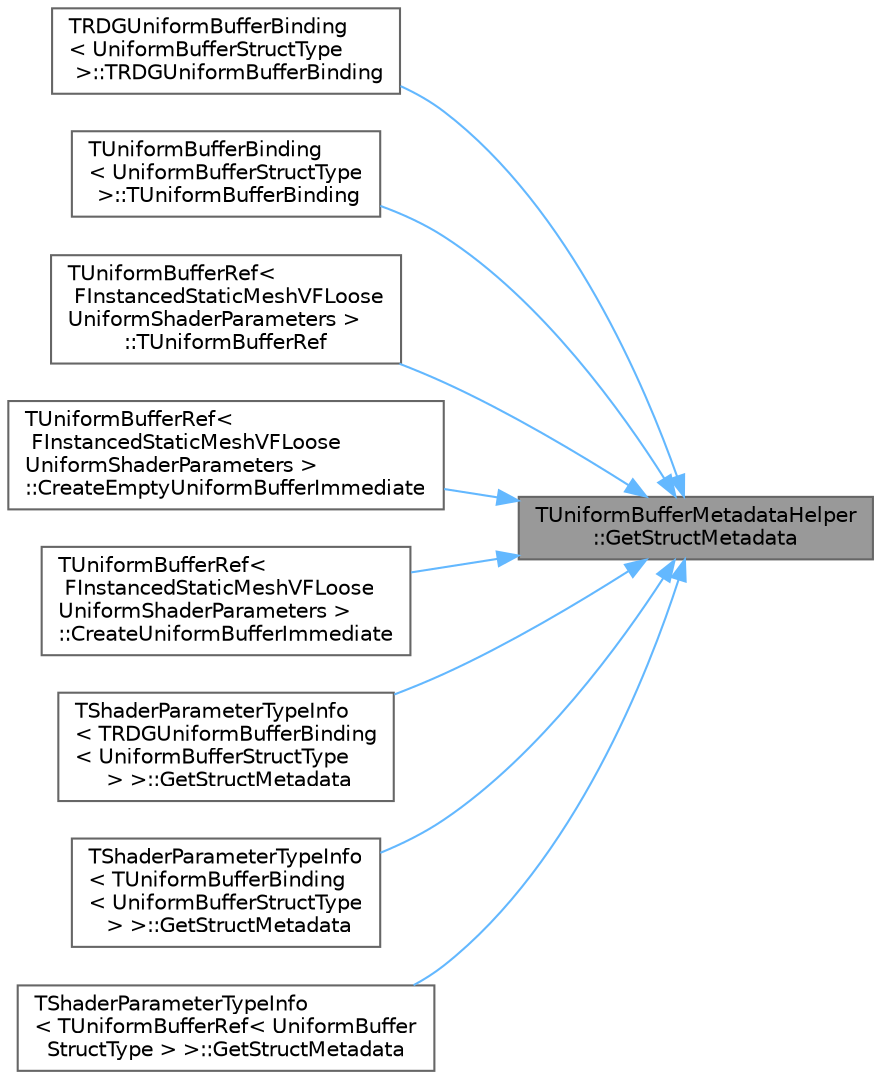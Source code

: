 digraph "TUniformBufferMetadataHelper::GetStructMetadata"
{
 // INTERACTIVE_SVG=YES
 // LATEX_PDF_SIZE
  bgcolor="transparent";
  edge [fontname=Helvetica,fontsize=10,labelfontname=Helvetica,labelfontsize=10];
  node [fontname=Helvetica,fontsize=10,shape=box,height=0.2,width=0.4];
  rankdir="RL";
  Node1 [id="Node000001",label="TUniformBufferMetadataHelper\l::GetStructMetadata",height=0.2,width=0.4,color="gray40", fillcolor="grey60", style="filled", fontcolor="black",tooltip=" "];
  Node1 -> Node2 [id="edge1_Node000001_Node000002",dir="back",color="steelblue1",style="solid",tooltip=" "];
  Node2 [id="Node000002",label="TRDGUniformBufferBinding\l\< UniformBufferStructType\l \>::TRDGUniformBufferBinding",height=0.2,width=0.4,color="grey40", fillcolor="white", style="filled",URL="$d6/deb/classTRDGUniformBufferBinding.html#a0b32d53926a6f1552fb4316ec99a8c66",tooltip=" "];
  Node1 -> Node3 [id="edge2_Node000001_Node000003",dir="back",color="steelblue1",style="solid",tooltip=" "];
  Node3 [id="Node000003",label="TUniformBufferBinding\l\< UniformBufferStructType\l \>::TUniformBufferBinding",height=0.2,width=0.4,color="grey40", fillcolor="white", style="filled",URL="$db/d95/classTUniformBufferBinding.html#abacbd7ed912b830da25b422fde722b62",tooltip=" "];
  Node1 -> Node4 [id="edge3_Node000001_Node000004",dir="back",color="steelblue1",style="solid",tooltip=" "];
  Node4 [id="Node000004",label="TUniformBufferRef\<\l FInstancedStaticMeshVFLoose\lUniformShaderParameters \>\l::TUniformBufferRef",height=0.2,width=0.4,color="grey40", fillcolor="white", style="filled",URL="$d9/d50/classTUniformBufferRef.html#af6bc523f7256ba8103c677c21ec73a85",tooltip=" "];
  Node1 -> Node5 [id="edge4_Node000001_Node000005",dir="back",color="steelblue1",style="solid",tooltip=" "];
  Node5 [id="Node000005",label="TUniformBufferRef\<\l FInstancedStaticMeshVFLoose\lUniformShaderParameters \>\l::CreateEmptyUniformBufferImmediate",height=0.2,width=0.4,color="grey40", fillcolor="white", style="filled",URL="$d9/d50/classTUniformBufferRef.html#ad6bb9b1ed7e72e064fa410520968c7c7",tooltip=" "];
  Node1 -> Node6 [id="edge5_Node000001_Node000006",dir="back",color="steelblue1",style="solid",tooltip=" "];
  Node6 [id="Node000006",label="TUniformBufferRef\<\l FInstancedStaticMeshVFLoose\lUniformShaderParameters \>\l::CreateUniformBufferImmediate",height=0.2,width=0.4,color="grey40", fillcolor="white", style="filled",URL="$d9/d50/classTUniformBufferRef.html#a959501131db5b999152e3f3f05491f64",tooltip=" "];
  Node1 -> Node7 [id="edge6_Node000001_Node000007",dir="back",color="steelblue1",style="solid",tooltip=" "];
  Node7 [id="Node000007",label="TShaderParameterTypeInfo\l\< TRDGUniformBufferBinding\l\< UniformBufferStructType\l \> \>::GetStructMetadata",height=0.2,width=0.4,color="grey40", fillcolor="white", style="filled",URL="$d0/d4d/structTShaderParameterTypeInfo_3_01TRDGUniformBufferBinding_3_01UniformBufferStructType_01_4_01_4.html#ac2070c68084160e698b508ffa8f5de77",tooltip=" "];
  Node1 -> Node8 [id="edge7_Node000001_Node000008",dir="back",color="steelblue1",style="solid",tooltip=" "];
  Node8 [id="Node000008",label="TShaderParameterTypeInfo\l\< TUniformBufferBinding\l\< UniformBufferStructType\l \> \>::GetStructMetadata",height=0.2,width=0.4,color="grey40", fillcolor="white", style="filled",URL="$db/d6f/structTShaderParameterTypeInfo_3_01TUniformBufferBinding_3_01UniformBufferStructType_01_4_01_4.html#accc0e5a9dcc1094a09f76f546f95fdb6",tooltip=" "];
  Node1 -> Node9 [id="edge8_Node000001_Node000009",dir="back",color="steelblue1",style="solid",tooltip=" "];
  Node9 [id="Node000009",label="TShaderParameterTypeInfo\l\< TUniformBufferRef\< UniformBuffer\lStructType \> \>::GetStructMetadata",height=0.2,width=0.4,color="grey40", fillcolor="white", style="filled",URL="$db/dce/structTShaderParameterTypeInfo_3_01TUniformBufferRef_3_01UniformBufferStructType_01_4_01_4.html#a6e6e0013bfca3b7a5af635f99d9ede5e",tooltip=" "];
}
